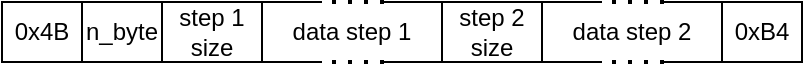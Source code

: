 <mxfile version="24.2.5" type="github">
  <diagram name="Page-1" id="z47NI9-2rh-L5sm7_WJ_">
    <mxGraphModel dx="682" dy="436" grid="1" gridSize="10" guides="1" tooltips="1" connect="1" arrows="1" fold="1" page="1" pageScale="1" pageWidth="850" pageHeight="1100" math="0" shadow="0">
      <root>
        <mxCell id="0" />
        <mxCell id="1" parent="0" />
        <mxCell id="2-o90WMr3Nu9Gc_z1KZ9-1" value="0x4B" style="rounded=0;whiteSpace=wrap;html=1;" vertex="1" parent="1">
          <mxGeometry x="100" y="190" width="40" height="30" as="geometry" />
        </mxCell>
        <mxCell id="2-o90WMr3Nu9Gc_z1KZ9-2" value="n_byte" style="rounded=0;whiteSpace=wrap;html=1;" vertex="1" parent="1">
          <mxGeometry x="140" y="190" width="40" height="30" as="geometry" />
        </mxCell>
        <mxCell id="2-o90WMr3Nu9Gc_z1KZ9-3" value="step 1 size" style="rounded=0;whiteSpace=wrap;html=1;" vertex="1" parent="1">
          <mxGeometry x="180" y="190" width="50" height="30" as="geometry" />
        </mxCell>
        <mxCell id="2-o90WMr3Nu9Gc_z1KZ9-7" value="step 2 size" style="rounded=0;whiteSpace=wrap;html=1;" vertex="1" parent="1">
          <mxGeometry x="320" y="190" width="50" height="30" as="geometry" />
        </mxCell>
        <mxCell id="2-o90WMr3Nu9Gc_z1KZ9-9" value="0xB4" style="rounded=0;whiteSpace=wrap;html=1;" vertex="1" parent="1">
          <mxGeometry x="460" y="190" width="40" height="30" as="geometry" />
        </mxCell>
        <mxCell id="2-o90WMr3Nu9Gc_z1KZ9-10" value="" style="endArrow=none;dashed=1;html=1;dashPattern=1 3;strokeWidth=2;rounded=0;" edge="1" parent="1">
          <mxGeometry width="50" height="50" relative="1" as="geometry">
            <mxPoint x="265" y="190" as="sourcePoint" />
            <mxPoint x="295" y="190" as="targetPoint" />
          </mxGeometry>
        </mxCell>
        <mxCell id="2-o90WMr3Nu9Gc_z1KZ9-11" value="" style="endArrow=none;html=1;rounded=0;" edge="1" parent="1">
          <mxGeometry width="50" height="50" relative="1" as="geometry">
            <mxPoint x="290" y="190" as="sourcePoint" />
            <mxPoint x="320" y="190" as="targetPoint" />
          </mxGeometry>
        </mxCell>
        <mxCell id="2-o90WMr3Nu9Gc_z1KZ9-12" value="" style="endArrow=none;html=1;rounded=0;" edge="1" parent="1">
          <mxGeometry width="50" height="50" relative="1" as="geometry">
            <mxPoint x="230" y="190" as="sourcePoint" />
            <mxPoint x="260" y="190" as="targetPoint" />
          </mxGeometry>
        </mxCell>
        <mxCell id="2-o90WMr3Nu9Gc_z1KZ9-13" value="" style="endArrow=none;html=1;rounded=0;" edge="1" parent="1">
          <mxGeometry width="50" height="50" relative="1" as="geometry">
            <mxPoint x="230" y="220" as="sourcePoint" />
            <mxPoint x="230" y="190" as="targetPoint" />
          </mxGeometry>
        </mxCell>
        <mxCell id="2-o90WMr3Nu9Gc_z1KZ9-14" value="" style="endArrow=none;html=1;rounded=0;" edge="1" parent="1">
          <mxGeometry width="50" height="50" relative="1" as="geometry">
            <mxPoint x="320" y="220" as="sourcePoint" />
            <mxPoint x="320" y="190" as="targetPoint" />
          </mxGeometry>
        </mxCell>
        <mxCell id="2-o90WMr3Nu9Gc_z1KZ9-15" value="" style="endArrow=none;dashed=1;html=1;dashPattern=1 3;strokeWidth=2;rounded=0;" edge="1" parent="1">
          <mxGeometry width="50" height="50" relative="1" as="geometry">
            <mxPoint x="265" y="220" as="sourcePoint" />
            <mxPoint x="295" y="220" as="targetPoint" />
          </mxGeometry>
        </mxCell>
        <mxCell id="2-o90WMr3Nu9Gc_z1KZ9-16" value="" style="endArrow=none;html=1;rounded=0;" edge="1" parent="1">
          <mxGeometry width="50" height="50" relative="1" as="geometry">
            <mxPoint x="290" y="220" as="sourcePoint" />
            <mxPoint x="320" y="220" as="targetPoint" />
          </mxGeometry>
        </mxCell>
        <mxCell id="2-o90WMr3Nu9Gc_z1KZ9-17" value="" style="endArrow=none;html=1;rounded=0;" edge="1" parent="1">
          <mxGeometry width="50" height="50" relative="1" as="geometry">
            <mxPoint x="230" y="220" as="sourcePoint" />
            <mxPoint x="260" y="220" as="targetPoint" />
          </mxGeometry>
        </mxCell>
        <mxCell id="2-o90WMr3Nu9Gc_z1KZ9-18" value="data step 1" style="text;html=1;align=center;verticalAlign=middle;whiteSpace=wrap;rounded=0;" vertex="1" parent="1">
          <mxGeometry x="240" y="190" width="70" height="30" as="geometry" />
        </mxCell>
        <mxCell id="2-o90WMr3Nu9Gc_z1KZ9-19" value="" style="endArrow=none;dashed=1;html=1;dashPattern=1 3;strokeWidth=2;rounded=0;" edge="1" parent="1">
          <mxGeometry width="50" height="50" relative="1" as="geometry">
            <mxPoint x="405" y="190" as="sourcePoint" />
            <mxPoint x="435" y="190" as="targetPoint" />
          </mxGeometry>
        </mxCell>
        <mxCell id="2-o90WMr3Nu9Gc_z1KZ9-20" value="" style="endArrow=none;html=1;rounded=0;" edge="1" parent="1">
          <mxGeometry width="50" height="50" relative="1" as="geometry">
            <mxPoint x="430" y="190" as="sourcePoint" />
            <mxPoint x="460" y="190" as="targetPoint" />
          </mxGeometry>
        </mxCell>
        <mxCell id="2-o90WMr3Nu9Gc_z1KZ9-21" value="" style="endArrow=none;html=1;rounded=0;" edge="1" parent="1">
          <mxGeometry width="50" height="50" relative="1" as="geometry">
            <mxPoint x="370" y="190" as="sourcePoint" />
            <mxPoint x="400" y="190" as="targetPoint" />
          </mxGeometry>
        </mxCell>
        <mxCell id="2-o90WMr3Nu9Gc_z1KZ9-22" value="" style="endArrow=none;html=1;rounded=0;" edge="1" parent="1">
          <mxGeometry width="50" height="50" relative="1" as="geometry">
            <mxPoint x="370" y="220" as="sourcePoint" />
            <mxPoint x="370" y="190" as="targetPoint" />
          </mxGeometry>
        </mxCell>
        <mxCell id="2-o90WMr3Nu9Gc_z1KZ9-23" value="" style="endArrow=none;html=1;rounded=0;" edge="1" parent="1">
          <mxGeometry width="50" height="50" relative="1" as="geometry">
            <mxPoint x="460" y="220" as="sourcePoint" />
            <mxPoint x="460" y="190" as="targetPoint" />
          </mxGeometry>
        </mxCell>
        <mxCell id="2-o90WMr3Nu9Gc_z1KZ9-24" value="" style="endArrow=none;dashed=1;html=1;dashPattern=1 3;strokeWidth=2;rounded=0;" edge="1" parent="1">
          <mxGeometry width="50" height="50" relative="1" as="geometry">
            <mxPoint x="405" y="220" as="sourcePoint" />
            <mxPoint x="435" y="220" as="targetPoint" />
          </mxGeometry>
        </mxCell>
        <mxCell id="2-o90WMr3Nu9Gc_z1KZ9-25" value="" style="endArrow=none;html=1;rounded=0;" edge="1" parent="1">
          <mxGeometry width="50" height="50" relative="1" as="geometry">
            <mxPoint x="430" y="220" as="sourcePoint" />
            <mxPoint x="460" y="220" as="targetPoint" />
          </mxGeometry>
        </mxCell>
        <mxCell id="2-o90WMr3Nu9Gc_z1KZ9-26" value="" style="endArrow=none;html=1;rounded=0;" edge="1" parent="1">
          <mxGeometry width="50" height="50" relative="1" as="geometry">
            <mxPoint x="370" y="220" as="sourcePoint" />
            <mxPoint x="400" y="220" as="targetPoint" />
          </mxGeometry>
        </mxCell>
        <mxCell id="2-o90WMr3Nu9Gc_z1KZ9-27" value="data step 2" style="text;html=1;align=center;verticalAlign=middle;whiteSpace=wrap;rounded=0;" vertex="1" parent="1">
          <mxGeometry x="380" y="190" width="70" height="30" as="geometry" />
        </mxCell>
      </root>
    </mxGraphModel>
  </diagram>
</mxfile>
